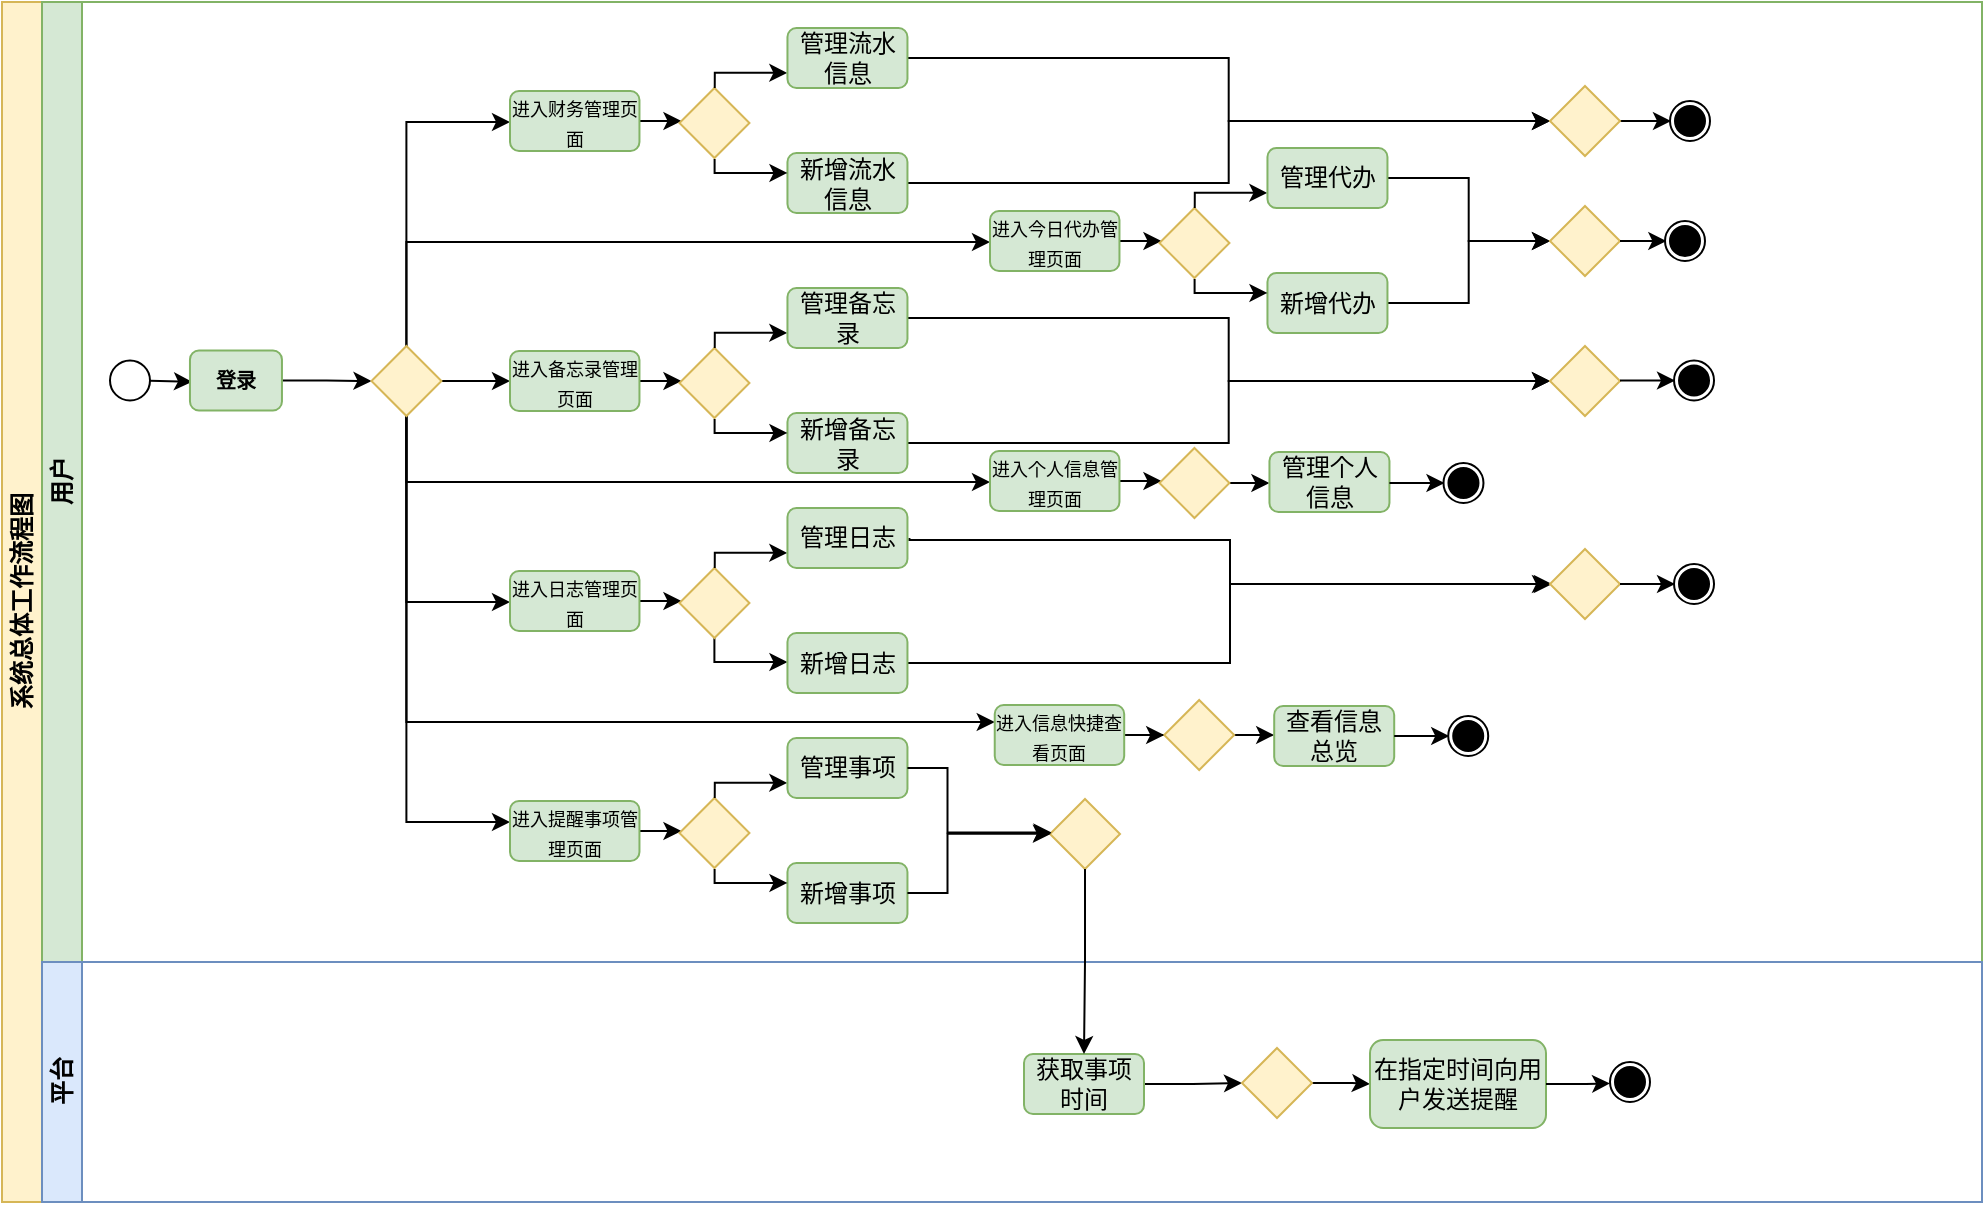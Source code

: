 <mxfile version="24.2.1" type="github">
  <diagram id="prtHgNgQTEPvFCAcTncT" name="Page-1">
    <mxGraphModel dx="2625" dy="156" grid="1" gridSize="10" guides="1" tooltips="1" connect="0" arrows="1" fold="1" page="1" pageScale="1" pageWidth="827" pageHeight="1169" math="0" shadow="0">
      <root>
        <mxCell id="0" />
        <mxCell id="1" parent="0" />
        <mxCell id="Q6jJ9rGlNbkxmBQATjsx-5" value="系统总体工作流程图" style="swimlane;childLayout=stackLayout;resizeParent=1;resizeParentMax=0;horizontal=0;startSize=20;horizontalStack=0;html=1;fillColor=#fff2cc;strokeColor=#d6b656;" vertex="1" parent="1">
          <mxGeometry x="186" y="1330" width="990" height="600" as="geometry" />
        </mxCell>
        <mxCell id="Q6jJ9rGlNbkxmBQATjsx-6" value="用户" style="swimlane;startSize=20;horizontal=0;html=1;fillColor=#d5e8d4;strokeColor=#82b366;" vertex="1" parent="Q6jJ9rGlNbkxmBQATjsx-5">
          <mxGeometry x="20" width="970" height="480" as="geometry" />
        </mxCell>
        <mxCell id="Q6jJ9rGlNbkxmBQATjsx-35" value="" style="edgeStyle=orthogonalEdgeStyle;rounded=0;orthogonalLoop=1;jettySize=auto;html=1;" edge="1" parent="Q6jJ9rGlNbkxmBQATjsx-6" target="Q6jJ9rGlNbkxmBQATjsx-27">
          <mxGeometry relative="1" as="geometry">
            <mxPoint x="53.999" y="189.353" as="sourcePoint" />
          </mxGeometry>
        </mxCell>
        <mxCell id="Q6jJ9rGlNbkxmBQATjsx-11" value="" style="ellipse;whiteSpace=wrap;html=1;aspect=fixed;" vertex="1" parent="Q6jJ9rGlNbkxmBQATjsx-6">
          <mxGeometry x="34" y="179.25" width="20" height="20" as="geometry" />
        </mxCell>
        <mxCell id="Q6jJ9rGlNbkxmBQATjsx-36" style="edgeStyle=orthogonalEdgeStyle;rounded=0;orthogonalLoop=1;jettySize=auto;html=1;" edge="1" parent="Q6jJ9rGlNbkxmBQATjsx-6" source="Q6jJ9rGlNbkxmBQATjsx-27" target="Q6jJ9rGlNbkxmBQATjsx-29">
          <mxGeometry relative="1" as="geometry" />
        </mxCell>
        <mxCell id="Q6jJ9rGlNbkxmBQATjsx-27" value="&lt;b style=&quot;&quot;&gt;&lt;font style=&quot;font-size: 10px;&quot;&gt;登录&lt;/font&gt;&lt;/b&gt;" style="rounded=1;whiteSpace=wrap;html=1;fillColor=#d5e8d4;strokeColor=#82b366;strokeWidth=1;" vertex="1" parent="Q6jJ9rGlNbkxmBQATjsx-6">
          <mxGeometry x="73.98" y="174.25" width="46" height="30" as="geometry" />
        </mxCell>
        <mxCell id="Q6jJ9rGlNbkxmBQATjsx-97" style="edgeStyle=orthogonalEdgeStyle;rounded=0;orthogonalLoop=1;jettySize=auto;html=1;" edge="1" parent="Q6jJ9rGlNbkxmBQATjsx-6" source="Q6jJ9rGlNbkxmBQATjsx-29" target="Q6jJ9rGlNbkxmBQATjsx-47">
          <mxGeometry relative="1" as="geometry">
            <Array as="points">
              <mxPoint x="182" y="60" />
            </Array>
          </mxGeometry>
        </mxCell>
        <mxCell id="Q6jJ9rGlNbkxmBQATjsx-98" style="edgeStyle=orthogonalEdgeStyle;rounded=0;orthogonalLoop=1;jettySize=auto;html=1;" edge="1" parent="Q6jJ9rGlNbkxmBQATjsx-6" source="Q6jJ9rGlNbkxmBQATjsx-29" target="Q6jJ9rGlNbkxmBQATjsx-54">
          <mxGeometry relative="1" as="geometry" />
        </mxCell>
        <mxCell id="Q6jJ9rGlNbkxmBQATjsx-99" style="edgeStyle=orthogonalEdgeStyle;rounded=0;orthogonalLoop=1;jettySize=auto;html=1;" edge="1" parent="Q6jJ9rGlNbkxmBQATjsx-6" source="Q6jJ9rGlNbkxmBQATjsx-29" target="Q6jJ9rGlNbkxmBQATjsx-61">
          <mxGeometry relative="1" as="geometry">
            <Array as="points">
              <mxPoint x="182" y="300" />
            </Array>
          </mxGeometry>
        </mxCell>
        <mxCell id="Q6jJ9rGlNbkxmBQATjsx-100" style="edgeStyle=orthogonalEdgeStyle;rounded=0;orthogonalLoop=1;jettySize=auto;html=1;" edge="1" parent="Q6jJ9rGlNbkxmBQATjsx-6" source="Q6jJ9rGlNbkxmBQATjsx-29" target="Q6jJ9rGlNbkxmBQATjsx-12">
          <mxGeometry relative="1" as="geometry">
            <Array as="points">
              <mxPoint x="182" y="410" />
            </Array>
          </mxGeometry>
        </mxCell>
        <mxCell id="Q6jJ9rGlNbkxmBQATjsx-101" style="edgeStyle=orthogonalEdgeStyle;rounded=0;orthogonalLoop=1;jettySize=auto;html=1;" edge="1" parent="Q6jJ9rGlNbkxmBQATjsx-6" source="Q6jJ9rGlNbkxmBQATjsx-29" target="Q6jJ9rGlNbkxmBQATjsx-40">
          <mxGeometry relative="1" as="geometry">
            <Array as="points">
              <mxPoint x="182" y="120" />
            </Array>
          </mxGeometry>
        </mxCell>
        <mxCell id="Q6jJ9rGlNbkxmBQATjsx-102" style="edgeStyle=orthogonalEdgeStyle;rounded=0;orthogonalLoop=1;jettySize=auto;html=1;" edge="1" parent="Q6jJ9rGlNbkxmBQATjsx-6" source="Q6jJ9rGlNbkxmBQATjsx-29" target="Q6jJ9rGlNbkxmBQATjsx-91">
          <mxGeometry relative="1" as="geometry">
            <Array as="points">
              <mxPoint x="182" y="240" />
            </Array>
          </mxGeometry>
        </mxCell>
        <mxCell id="Q6jJ9rGlNbkxmBQATjsx-103" style="edgeStyle=orthogonalEdgeStyle;rounded=0;orthogonalLoop=1;jettySize=auto;html=1;" edge="1" parent="Q6jJ9rGlNbkxmBQATjsx-6" source="Q6jJ9rGlNbkxmBQATjsx-29" target="Q6jJ9rGlNbkxmBQATjsx-76">
          <mxGeometry relative="1" as="geometry">
            <Array as="points">
              <mxPoint x="182" y="360" />
            </Array>
          </mxGeometry>
        </mxCell>
        <mxCell id="Q6jJ9rGlNbkxmBQATjsx-29" value="" style="rhombus;whiteSpace=wrap;html=1;fillColor=#fff2cc;strokeColor=#d6b656;rounded=0;strokeWidth=1;" vertex="1" parent="Q6jJ9rGlNbkxmBQATjsx-6">
          <mxGeometry x="164.73" y="172" width="35" height="35" as="geometry" />
        </mxCell>
        <mxCell id="Q6jJ9rGlNbkxmBQATjsx-39" value="" style="edgeStyle=orthogonalEdgeStyle;rounded=0;orthogonalLoop=1;jettySize=auto;html=1;" edge="1" parent="Q6jJ9rGlNbkxmBQATjsx-6" source="Q6jJ9rGlNbkxmBQATjsx-40" target="Q6jJ9rGlNbkxmBQATjsx-41">
          <mxGeometry relative="1" as="geometry">
            <Array as="points">
              <mxPoint x="568" y="123" />
              <mxPoint x="568" y="123" />
            </Array>
          </mxGeometry>
        </mxCell>
        <mxCell id="Q6jJ9rGlNbkxmBQATjsx-40" value="&lt;font style=&quot;font-size: 9px;&quot;&gt;进入今日代办管理页面&lt;/font&gt;" style="rounded=1;whiteSpace=wrap;html=1;fillColor=#d5e8d4;strokeColor=#82b366;strokeWidth=1;" vertex="1" parent="Q6jJ9rGlNbkxmBQATjsx-6">
          <mxGeometry x="474" y="104.5" width="64.73" height="30" as="geometry" />
        </mxCell>
        <mxCell id="Q6jJ9rGlNbkxmBQATjsx-41" value="" style="rhombus;whiteSpace=wrap;html=1;fillColor=#fff2cc;strokeColor=#d6b656;rounded=0;strokeWidth=1;" vertex="1" parent="Q6jJ9rGlNbkxmBQATjsx-6">
          <mxGeometry x="558.73" y="103" width="35" height="35" as="geometry" />
        </mxCell>
        <mxCell id="Q6jJ9rGlNbkxmBQATjsx-117" style="edgeStyle=orthogonalEdgeStyle;rounded=0;orthogonalLoop=1;jettySize=auto;html=1;" edge="1" parent="Q6jJ9rGlNbkxmBQATjsx-6" source="Q6jJ9rGlNbkxmBQATjsx-42" target="Q6jJ9rGlNbkxmBQATjsx-105">
          <mxGeometry relative="1" as="geometry" />
        </mxCell>
        <mxCell id="Q6jJ9rGlNbkxmBQATjsx-42" value="新增代办" style="whiteSpace=wrap;html=1;fillColor=#d5e8d4;strokeColor=#82b366;rounded=1;strokeWidth=1;" vertex="1" parent="Q6jJ9rGlNbkxmBQATjsx-6">
          <mxGeometry x="612.73" y="135.5" width="60" height="30" as="geometry" />
        </mxCell>
        <mxCell id="Q6jJ9rGlNbkxmBQATjsx-43" value="" style="edgeStyle=orthogonalEdgeStyle;rounded=0;orthogonalLoop=1;jettySize=auto;html=1;exitX=0.504;exitY=-0.001;exitDx=0;exitDy=0;exitPerimeter=0;entryX=-0.001;entryY=0.748;entryDx=0;entryDy=0;entryPerimeter=0;" edge="1" parent="Q6jJ9rGlNbkxmBQATjsx-6" source="Q6jJ9rGlNbkxmBQATjsx-41" target="Q6jJ9rGlNbkxmBQATjsx-44">
          <mxGeometry relative="1" as="geometry">
            <Array as="points">
              <mxPoint x="576.73" y="95.5" />
            </Array>
          </mxGeometry>
        </mxCell>
        <mxCell id="Q6jJ9rGlNbkxmBQATjsx-116" style="edgeStyle=orthogonalEdgeStyle;rounded=0;orthogonalLoop=1;jettySize=auto;html=1;" edge="1" parent="Q6jJ9rGlNbkxmBQATjsx-6" source="Q6jJ9rGlNbkxmBQATjsx-44" target="Q6jJ9rGlNbkxmBQATjsx-105">
          <mxGeometry relative="1" as="geometry" />
        </mxCell>
        <mxCell id="Q6jJ9rGlNbkxmBQATjsx-44" value="管理代办" style="whiteSpace=wrap;html=1;fillColor=#d5e8d4;strokeColor=#82b366;rounded=1;strokeWidth=1;" vertex="1" parent="Q6jJ9rGlNbkxmBQATjsx-6">
          <mxGeometry x="612.73" y="73" width="60" height="30" as="geometry" />
        </mxCell>
        <mxCell id="Q6jJ9rGlNbkxmBQATjsx-45" style="edgeStyle=orthogonalEdgeStyle;rounded=0;orthogonalLoop=1;jettySize=auto;html=1;entryX=0;entryY=0.333;entryDx=0;entryDy=0;entryPerimeter=0;exitX=0.502;exitY=1.015;exitDx=0;exitDy=0;exitPerimeter=0;" edge="1" parent="Q6jJ9rGlNbkxmBQATjsx-6" source="Q6jJ9rGlNbkxmBQATjsx-41" target="Q6jJ9rGlNbkxmBQATjsx-42">
          <mxGeometry relative="1" as="geometry">
            <Array as="points">
              <mxPoint x="576.73" y="145.5" />
            </Array>
          </mxGeometry>
        </mxCell>
        <mxCell id="Q6jJ9rGlNbkxmBQATjsx-46" value="" style="edgeStyle=orthogonalEdgeStyle;rounded=0;orthogonalLoop=1;jettySize=auto;html=1;" edge="1" parent="Q6jJ9rGlNbkxmBQATjsx-6" source="Q6jJ9rGlNbkxmBQATjsx-47" target="Q6jJ9rGlNbkxmBQATjsx-48">
          <mxGeometry relative="1" as="geometry">
            <Array as="points">
              <mxPoint x="328" y="63" />
              <mxPoint x="328" y="63" />
            </Array>
          </mxGeometry>
        </mxCell>
        <mxCell id="Q6jJ9rGlNbkxmBQATjsx-47" value="&lt;font style=&quot;font-size: 9px;&quot;&gt;进入财务管理页面&lt;/font&gt;" style="rounded=1;whiteSpace=wrap;html=1;fillColor=#d5e8d4;strokeColor=#82b366;strokeWidth=1;" vertex="1" parent="Q6jJ9rGlNbkxmBQATjsx-6">
          <mxGeometry x="234" y="44.5" width="64.73" height="30" as="geometry" />
        </mxCell>
        <mxCell id="Q6jJ9rGlNbkxmBQATjsx-48" value="" style="rhombus;whiteSpace=wrap;html=1;fillColor=#fff2cc;strokeColor=#d6b656;rounded=0;strokeWidth=1;" vertex="1" parent="Q6jJ9rGlNbkxmBQATjsx-6">
          <mxGeometry x="318.73" y="43" width="35" height="35" as="geometry" />
        </mxCell>
        <mxCell id="Q6jJ9rGlNbkxmBQATjsx-115" style="edgeStyle=orthogonalEdgeStyle;rounded=0;orthogonalLoop=1;jettySize=auto;html=1;" edge="1" parent="Q6jJ9rGlNbkxmBQATjsx-6" source="Q6jJ9rGlNbkxmBQATjsx-49" target="Q6jJ9rGlNbkxmBQATjsx-104">
          <mxGeometry relative="1" as="geometry" />
        </mxCell>
        <mxCell id="Q6jJ9rGlNbkxmBQATjsx-49" value="新增流水信息" style="whiteSpace=wrap;html=1;fillColor=#d5e8d4;strokeColor=#82b366;rounded=1;strokeWidth=1;" vertex="1" parent="Q6jJ9rGlNbkxmBQATjsx-6">
          <mxGeometry x="372.73" y="75.5" width="60" height="30" as="geometry" />
        </mxCell>
        <mxCell id="Q6jJ9rGlNbkxmBQATjsx-50" value="" style="edgeStyle=orthogonalEdgeStyle;rounded=0;orthogonalLoop=1;jettySize=auto;html=1;exitX=0.504;exitY=-0.001;exitDx=0;exitDy=0;exitPerimeter=0;entryX=-0.001;entryY=0.748;entryDx=0;entryDy=0;entryPerimeter=0;" edge="1" parent="Q6jJ9rGlNbkxmBQATjsx-6" source="Q6jJ9rGlNbkxmBQATjsx-48" target="Q6jJ9rGlNbkxmBQATjsx-51">
          <mxGeometry relative="1" as="geometry">
            <Array as="points">
              <mxPoint x="336.73" y="35.5" />
            </Array>
          </mxGeometry>
        </mxCell>
        <mxCell id="Q6jJ9rGlNbkxmBQATjsx-114" style="edgeStyle=orthogonalEdgeStyle;rounded=0;orthogonalLoop=1;jettySize=auto;html=1;" edge="1" parent="Q6jJ9rGlNbkxmBQATjsx-6" source="Q6jJ9rGlNbkxmBQATjsx-51" target="Q6jJ9rGlNbkxmBQATjsx-104">
          <mxGeometry relative="1" as="geometry" />
        </mxCell>
        <mxCell id="Q6jJ9rGlNbkxmBQATjsx-51" value="管理流水信息" style="whiteSpace=wrap;html=1;fillColor=#d5e8d4;strokeColor=#82b366;rounded=1;strokeWidth=1;" vertex="1" parent="Q6jJ9rGlNbkxmBQATjsx-6">
          <mxGeometry x="372.73" y="13" width="60" height="30" as="geometry" />
        </mxCell>
        <mxCell id="Q6jJ9rGlNbkxmBQATjsx-52" style="edgeStyle=orthogonalEdgeStyle;rounded=0;orthogonalLoop=1;jettySize=auto;html=1;entryX=0;entryY=0.333;entryDx=0;entryDy=0;entryPerimeter=0;exitX=0.502;exitY=1.015;exitDx=0;exitDy=0;exitPerimeter=0;" edge="1" parent="Q6jJ9rGlNbkxmBQATjsx-6" source="Q6jJ9rGlNbkxmBQATjsx-48" target="Q6jJ9rGlNbkxmBQATjsx-49">
          <mxGeometry relative="1" as="geometry">
            <Array as="points">
              <mxPoint x="336.73" y="85.5" />
            </Array>
          </mxGeometry>
        </mxCell>
        <mxCell id="Q6jJ9rGlNbkxmBQATjsx-53" value="" style="edgeStyle=orthogonalEdgeStyle;rounded=0;orthogonalLoop=1;jettySize=auto;html=1;" edge="1" parent="Q6jJ9rGlNbkxmBQATjsx-6" source="Q6jJ9rGlNbkxmBQATjsx-54" target="Q6jJ9rGlNbkxmBQATjsx-55">
          <mxGeometry relative="1" as="geometry">
            <Array as="points">
              <mxPoint x="328" y="193" />
              <mxPoint x="328" y="193" />
            </Array>
          </mxGeometry>
        </mxCell>
        <mxCell id="Q6jJ9rGlNbkxmBQATjsx-54" value="&lt;font style=&quot;font-size: 9px;&quot;&gt;进入备忘录管理页面&lt;/font&gt;" style="rounded=1;whiteSpace=wrap;html=1;fillColor=#d5e8d4;strokeColor=#82b366;strokeWidth=1;" vertex="1" parent="Q6jJ9rGlNbkxmBQATjsx-6">
          <mxGeometry x="234" y="174.5" width="64.73" height="30" as="geometry" />
        </mxCell>
        <mxCell id="Q6jJ9rGlNbkxmBQATjsx-55" value="" style="rhombus;whiteSpace=wrap;html=1;fillColor=#fff2cc;strokeColor=#d6b656;rounded=0;strokeWidth=1;" vertex="1" parent="Q6jJ9rGlNbkxmBQATjsx-6">
          <mxGeometry x="318.73" y="173" width="35" height="35" as="geometry" />
        </mxCell>
        <mxCell id="Q6jJ9rGlNbkxmBQATjsx-111" style="edgeStyle=orthogonalEdgeStyle;rounded=0;orthogonalLoop=1;jettySize=auto;html=1;" edge="1" parent="Q6jJ9rGlNbkxmBQATjsx-6" source="Q6jJ9rGlNbkxmBQATjsx-56" target="Q6jJ9rGlNbkxmBQATjsx-106">
          <mxGeometry relative="1" as="geometry" />
        </mxCell>
        <mxCell id="Q6jJ9rGlNbkxmBQATjsx-56" value="新增备忘录" style="whiteSpace=wrap;html=1;fillColor=#d5e8d4;strokeColor=#82b366;rounded=1;strokeWidth=1;" vertex="1" parent="Q6jJ9rGlNbkxmBQATjsx-6">
          <mxGeometry x="372.73" y="205.5" width="60" height="30" as="geometry" />
        </mxCell>
        <mxCell id="Q6jJ9rGlNbkxmBQATjsx-57" value="" style="edgeStyle=orthogonalEdgeStyle;rounded=0;orthogonalLoop=1;jettySize=auto;html=1;exitX=0.504;exitY=-0.001;exitDx=0;exitDy=0;exitPerimeter=0;entryX=-0.001;entryY=0.748;entryDx=0;entryDy=0;entryPerimeter=0;" edge="1" parent="Q6jJ9rGlNbkxmBQATjsx-6" source="Q6jJ9rGlNbkxmBQATjsx-55" target="Q6jJ9rGlNbkxmBQATjsx-58">
          <mxGeometry relative="1" as="geometry">
            <Array as="points">
              <mxPoint x="336.73" y="165.5" />
            </Array>
          </mxGeometry>
        </mxCell>
        <mxCell id="Q6jJ9rGlNbkxmBQATjsx-112" style="edgeStyle=orthogonalEdgeStyle;rounded=0;orthogonalLoop=1;jettySize=auto;html=1;" edge="1" parent="Q6jJ9rGlNbkxmBQATjsx-6" source="Q6jJ9rGlNbkxmBQATjsx-58" target="Q6jJ9rGlNbkxmBQATjsx-106">
          <mxGeometry relative="1" as="geometry" />
        </mxCell>
        <mxCell id="Q6jJ9rGlNbkxmBQATjsx-58" value="管理备忘录" style="whiteSpace=wrap;html=1;fillColor=#d5e8d4;strokeColor=#82b366;rounded=1;strokeWidth=1;" vertex="1" parent="Q6jJ9rGlNbkxmBQATjsx-6">
          <mxGeometry x="372.73" y="143" width="60" height="30" as="geometry" />
        </mxCell>
        <mxCell id="Q6jJ9rGlNbkxmBQATjsx-59" style="edgeStyle=orthogonalEdgeStyle;rounded=0;orthogonalLoop=1;jettySize=auto;html=1;entryX=0;entryY=0.333;entryDx=0;entryDy=0;entryPerimeter=0;exitX=0.502;exitY=1.015;exitDx=0;exitDy=0;exitPerimeter=0;" edge="1" parent="Q6jJ9rGlNbkxmBQATjsx-6" source="Q6jJ9rGlNbkxmBQATjsx-55" target="Q6jJ9rGlNbkxmBQATjsx-56">
          <mxGeometry relative="1" as="geometry">
            <Array as="points">
              <mxPoint x="336.73" y="215.5" />
            </Array>
          </mxGeometry>
        </mxCell>
        <mxCell id="Q6jJ9rGlNbkxmBQATjsx-60" value="" style="edgeStyle=orthogonalEdgeStyle;rounded=0;orthogonalLoop=1;jettySize=auto;html=1;" edge="1" parent="Q6jJ9rGlNbkxmBQATjsx-6" source="Q6jJ9rGlNbkxmBQATjsx-61" target="Q6jJ9rGlNbkxmBQATjsx-62">
          <mxGeometry relative="1" as="geometry">
            <Array as="points">
              <mxPoint x="328" y="303" />
              <mxPoint x="328" y="303" />
            </Array>
          </mxGeometry>
        </mxCell>
        <mxCell id="Q6jJ9rGlNbkxmBQATjsx-61" value="&lt;font style=&quot;font-size: 9px;&quot;&gt;进入日志管理页面&lt;/font&gt;" style="rounded=1;whiteSpace=wrap;html=1;fillColor=#d5e8d4;strokeColor=#82b366;strokeWidth=1;" vertex="1" parent="Q6jJ9rGlNbkxmBQATjsx-6">
          <mxGeometry x="234" y="284.5" width="64.73" height="30" as="geometry" />
        </mxCell>
        <mxCell id="Q6jJ9rGlNbkxmBQATjsx-95" style="edgeStyle=orthogonalEdgeStyle;rounded=0;orthogonalLoop=1;jettySize=auto;html=1;" edge="1" parent="Q6jJ9rGlNbkxmBQATjsx-6" source="Q6jJ9rGlNbkxmBQATjsx-62" target="Q6jJ9rGlNbkxmBQATjsx-63">
          <mxGeometry relative="1" as="geometry">
            <Array as="points">
              <mxPoint x="336" y="330" />
            </Array>
          </mxGeometry>
        </mxCell>
        <mxCell id="Q6jJ9rGlNbkxmBQATjsx-62" value="" style="rhombus;whiteSpace=wrap;html=1;fillColor=#fff2cc;strokeColor=#d6b656;rounded=0;strokeWidth=1;" vertex="1" parent="Q6jJ9rGlNbkxmBQATjsx-6">
          <mxGeometry x="318.73" y="283" width="35" height="35" as="geometry" />
        </mxCell>
        <mxCell id="Q6jJ9rGlNbkxmBQATjsx-120" style="edgeStyle=orthogonalEdgeStyle;rounded=0;orthogonalLoop=1;jettySize=auto;html=1;" edge="1" parent="Q6jJ9rGlNbkxmBQATjsx-6" source="Q6jJ9rGlNbkxmBQATjsx-63" target="Q6jJ9rGlNbkxmBQATjsx-108">
          <mxGeometry relative="1" as="geometry">
            <Array as="points">
              <mxPoint x="594" y="330" />
              <mxPoint x="594" y="291" />
            </Array>
          </mxGeometry>
        </mxCell>
        <mxCell id="Q6jJ9rGlNbkxmBQATjsx-63" value="新增日志" style="whiteSpace=wrap;html=1;fillColor=#d5e8d4;strokeColor=#82b366;rounded=1;strokeWidth=1;" vertex="1" parent="Q6jJ9rGlNbkxmBQATjsx-6">
          <mxGeometry x="372.73" y="315.5" width="60" height="30" as="geometry" />
        </mxCell>
        <mxCell id="Q6jJ9rGlNbkxmBQATjsx-64" value="" style="edgeStyle=orthogonalEdgeStyle;rounded=0;orthogonalLoop=1;jettySize=auto;html=1;exitX=0.504;exitY=-0.001;exitDx=0;exitDy=0;exitPerimeter=0;entryX=-0.001;entryY=0.748;entryDx=0;entryDy=0;entryPerimeter=0;" edge="1" parent="Q6jJ9rGlNbkxmBQATjsx-6" source="Q6jJ9rGlNbkxmBQATjsx-62" target="Q6jJ9rGlNbkxmBQATjsx-65">
          <mxGeometry relative="1" as="geometry">
            <Array as="points">
              <mxPoint x="336.73" y="275.5" />
            </Array>
          </mxGeometry>
        </mxCell>
        <mxCell id="Q6jJ9rGlNbkxmBQATjsx-118" style="edgeStyle=orthogonalEdgeStyle;rounded=0;orthogonalLoop=1;jettySize=auto;html=1;" edge="1" parent="Q6jJ9rGlNbkxmBQATjsx-6">
          <mxGeometry relative="1" as="geometry">
            <mxPoint x="433.73" y="268.0" as="sourcePoint" />
            <mxPoint x="755" y="291" as="targetPoint" />
            <Array as="points">
              <mxPoint x="434" y="269" />
              <mxPoint x="594" y="269" />
              <mxPoint x="594" y="291" />
            </Array>
          </mxGeometry>
        </mxCell>
        <mxCell id="Q6jJ9rGlNbkxmBQATjsx-65" value="管理日志" style="whiteSpace=wrap;html=1;fillColor=#d5e8d4;strokeColor=#82b366;rounded=1;strokeWidth=1;" vertex="1" parent="Q6jJ9rGlNbkxmBQATjsx-6">
          <mxGeometry x="372.73" y="253" width="60" height="30" as="geometry" />
        </mxCell>
        <mxCell id="Q6jJ9rGlNbkxmBQATjsx-14" value="" style="edgeStyle=orthogonalEdgeStyle;rounded=0;orthogonalLoop=1;jettySize=auto;html=1;" edge="1" parent="Q6jJ9rGlNbkxmBQATjsx-6" source="Q6jJ9rGlNbkxmBQATjsx-12" target="Q6jJ9rGlNbkxmBQATjsx-13">
          <mxGeometry relative="1" as="geometry">
            <Array as="points">
              <mxPoint x="328" y="418" />
              <mxPoint x="328" y="418" />
            </Array>
          </mxGeometry>
        </mxCell>
        <mxCell id="Q6jJ9rGlNbkxmBQATjsx-12" value="&lt;font style=&quot;font-size: 9px;&quot;&gt;进入提醒事项管理页面&lt;/font&gt;" style="rounded=1;whiteSpace=wrap;html=1;fillColor=#d5e8d4;strokeColor=#82b366;strokeWidth=1;" vertex="1" parent="Q6jJ9rGlNbkxmBQATjsx-6">
          <mxGeometry x="234" y="399.5" width="64.73" height="30" as="geometry" />
        </mxCell>
        <mxCell id="Q6jJ9rGlNbkxmBQATjsx-13" value="" style="rhombus;whiteSpace=wrap;html=1;fillColor=#fff2cc;strokeColor=#d6b656;rounded=0;strokeWidth=1;" vertex="1" parent="Q6jJ9rGlNbkxmBQATjsx-6">
          <mxGeometry x="318.73" y="398" width="35" height="35" as="geometry" />
        </mxCell>
        <mxCell id="Q6jJ9rGlNbkxmBQATjsx-15" value="新增事项" style="whiteSpace=wrap;html=1;fillColor=#d5e8d4;strokeColor=#82b366;rounded=1;strokeWidth=1;" vertex="1" parent="Q6jJ9rGlNbkxmBQATjsx-6">
          <mxGeometry x="372.73" y="430.5" width="60" height="30" as="geometry" />
        </mxCell>
        <mxCell id="Q6jJ9rGlNbkxmBQATjsx-16" value="" style="edgeStyle=orthogonalEdgeStyle;rounded=0;orthogonalLoop=1;jettySize=auto;html=1;exitX=0.504;exitY=-0.001;exitDx=0;exitDy=0;exitPerimeter=0;entryX=-0.001;entryY=0.748;entryDx=0;entryDy=0;entryPerimeter=0;" edge="1" parent="Q6jJ9rGlNbkxmBQATjsx-6" source="Q6jJ9rGlNbkxmBQATjsx-13" target="Q6jJ9rGlNbkxmBQATjsx-17">
          <mxGeometry relative="1" as="geometry">
            <Array as="points">
              <mxPoint x="336.73" y="390.5" />
            </Array>
          </mxGeometry>
        </mxCell>
        <mxCell id="Q6jJ9rGlNbkxmBQATjsx-17" value="管理事项" style="whiteSpace=wrap;html=1;fillColor=#d5e8d4;strokeColor=#82b366;rounded=1;strokeWidth=1;" vertex="1" parent="Q6jJ9rGlNbkxmBQATjsx-6">
          <mxGeometry x="372.73" y="368" width="60" height="30" as="geometry" />
        </mxCell>
        <mxCell id="Q6jJ9rGlNbkxmBQATjsx-20" style="edgeStyle=orthogonalEdgeStyle;rounded=0;orthogonalLoop=1;jettySize=auto;html=1;entryX=0;entryY=0.333;entryDx=0;entryDy=0;entryPerimeter=0;exitX=0.502;exitY=1.015;exitDx=0;exitDy=0;exitPerimeter=0;" edge="1" parent="Q6jJ9rGlNbkxmBQATjsx-6" source="Q6jJ9rGlNbkxmBQATjsx-13" target="Q6jJ9rGlNbkxmBQATjsx-15">
          <mxGeometry relative="1" as="geometry">
            <Array as="points">
              <mxPoint x="336.73" y="440.5" />
            </Array>
          </mxGeometry>
        </mxCell>
        <mxCell id="Q6jJ9rGlNbkxmBQATjsx-21" value="" style="rhombus;whiteSpace=wrap;html=1;fillColor=#fff2cc;strokeColor=#d6b656;rounded=0;strokeWidth=1;" vertex="1" parent="Q6jJ9rGlNbkxmBQATjsx-6">
          <mxGeometry x="504" y="398.5" width="35" height="35" as="geometry" />
        </mxCell>
        <mxCell id="Q6jJ9rGlNbkxmBQATjsx-22" style="edgeStyle=orthogonalEdgeStyle;rounded=0;orthogonalLoop=1;jettySize=auto;html=1;" edge="1" parent="Q6jJ9rGlNbkxmBQATjsx-6" source="Q6jJ9rGlNbkxmBQATjsx-17" target="Q6jJ9rGlNbkxmBQATjsx-21">
          <mxGeometry relative="1" as="geometry">
            <Array as="points">
              <mxPoint x="452.73" y="383.25" />
              <mxPoint x="452.73" y="415.25" />
            </Array>
          </mxGeometry>
        </mxCell>
        <mxCell id="Q6jJ9rGlNbkxmBQATjsx-23" style="edgeStyle=orthogonalEdgeStyle;rounded=0;orthogonalLoop=1;jettySize=auto;html=1;entryX=0.014;entryY=0.498;entryDx=0;entryDy=0;entryPerimeter=0;" edge="1" parent="Q6jJ9rGlNbkxmBQATjsx-6" source="Q6jJ9rGlNbkxmBQATjsx-15" target="Q6jJ9rGlNbkxmBQATjsx-21">
          <mxGeometry relative="1" as="geometry">
            <Array as="points">
              <mxPoint x="452.73" y="445.5" />
              <mxPoint x="452.73" y="415.5" />
            </Array>
          </mxGeometry>
        </mxCell>
        <mxCell id="Q6jJ9rGlNbkxmBQATjsx-32" value="" style="ellipse;whiteSpace=wrap;html=1;aspect=fixed;" vertex="1" parent="Q6jJ9rGlNbkxmBQATjsx-6">
          <mxGeometry x="814" y="49.5" width="20" height="20" as="geometry" />
        </mxCell>
        <mxCell id="Q6jJ9rGlNbkxmBQATjsx-33" value="" style="ellipse;whiteSpace=wrap;html=1;aspect=fixed;fillColor=#000000;" vertex="1" parent="Q6jJ9rGlNbkxmBQATjsx-6">
          <mxGeometry x="816.5" y="52" width="15" height="15" as="geometry" />
        </mxCell>
        <mxCell id="Q6jJ9rGlNbkxmBQATjsx-96" style="edgeStyle=orthogonalEdgeStyle;rounded=0;orthogonalLoop=1;jettySize=auto;html=1;" edge="1" parent="Q6jJ9rGlNbkxmBQATjsx-6" source="Q6jJ9rGlNbkxmBQATjsx-76" target="Q6jJ9rGlNbkxmBQATjsx-77">
          <mxGeometry relative="1" as="geometry" />
        </mxCell>
        <mxCell id="Q6jJ9rGlNbkxmBQATjsx-76" value="&lt;font style=&quot;font-size: 9px;&quot;&gt;进入信息快捷查看页面&lt;/font&gt;" style="rounded=1;whiteSpace=wrap;html=1;fillColor=#d5e8d4;strokeColor=#82b366;strokeWidth=1;" vertex="1" parent="Q6jJ9rGlNbkxmBQATjsx-6">
          <mxGeometry x="476.37" y="351.5" width="64.73" height="30" as="geometry" />
        </mxCell>
        <mxCell id="Q6jJ9rGlNbkxmBQATjsx-89" style="edgeStyle=orthogonalEdgeStyle;rounded=0;orthogonalLoop=1;jettySize=auto;html=1;" edge="1" parent="Q6jJ9rGlNbkxmBQATjsx-6" source="Q6jJ9rGlNbkxmBQATjsx-77" target="Q6jJ9rGlNbkxmBQATjsx-80">
          <mxGeometry relative="1" as="geometry" />
        </mxCell>
        <mxCell id="Q6jJ9rGlNbkxmBQATjsx-77" value="" style="rhombus;whiteSpace=wrap;html=1;fillColor=#fff2cc;strokeColor=#d6b656;rounded=0;strokeWidth=1;" vertex="1" parent="Q6jJ9rGlNbkxmBQATjsx-6">
          <mxGeometry x="561.1" y="349" width="35" height="35" as="geometry" />
        </mxCell>
        <mxCell id="Q6jJ9rGlNbkxmBQATjsx-80" value="查看信息总览" style="whiteSpace=wrap;html=1;fillColor=#d5e8d4;strokeColor=#82b366;rounded=1;strokeWidth=1;" vertex="1" parent="Q6jJ9rGlNbkxmBQATjsx-6">
          <mxGeometry x="616.1" y="352" width="60" height="30" as="geometry" />
        </mxCell>
        <mxCell id="Q6jJ9rGlNbkxmBQATjsx-90" value="" style="edgeStyle=orthogonalEdgeStyle;rounded=0;orthogonalLoop=1;jettySize=auto;html=1;" edge="1" parent="Q6jJ9rGlNbkxmBQATjsx-6" source="Q6jJ9rGlNbkxmBQATjsx-91" target="Q6jJ9rGlNbkxmBQATjsx-93">
          <mxGeometry relative="1" as="geometry">
            <Array as="points">
              <mxPoint x="568" y="243" />
              <mxPoint x="568" y="243" />
            </Array>
          </mxGeometry>
        </mxCell>
        <mxCell id="Q6jJ9rGlNbkxmBQATjsx-91" value="&lt;font style=&quot;font-size: 9px;&quot;&gt;进入个人信息管理页面&lt;/font&gt;" style="rounded=1;whiteSpace=wrap;html=1;fillColor=#d5e8d4;strokeColor=#82b366;strokeWidth=1;" vertex="1" parent="Q6jJ9rGlNbkxmBQATjsx-6">
          <mxGeometry x="474" y="224.5" width="64.73" height="30" as="geometry" />
        </mxCell>
        <mxCell id="Q6jJ9rGlNbkxmBQATjsx-92" style="edgeStyle=orthogonalEdgeStyle;rounded=0;orthogonalLoop=1;jettySize=auto;html=1;" edge="1" parent="Q6jJ9rGlNbkxmBQATjsx-6" source="Q6jJ9rGlNbkxmBQATjsx-93" target="Q6jJ9rGlNbkxmBQATjsx-94">
          <mxGeometry relative="1" as="geometry" />
        </mxCell>
        <mxCell id="Q6jJ9rGlNbkxmBQATjsx-93" value="" style="rhombus;whiteSpace=wrap;html=1;fillColor=#fff2cc;strokeColor=#d6b656;rounded=0;strokeWidth=1;" vertex="1" parent="Q6jJ9rGlNbkxmBQATjsx-6">
          <mxGeometry x="558.73" y="223" width="35" height="35" as="geometry" />
        </mxCell>
        <mxCell id="Q6jJ9rGlNbkxmBQATjsx-94" value="管理个人信息" style="whiteSpace=wrap;html=1;fillColor=#d5e8d4;strokeColor=#82b366;rounded=1;strokeWidth=1;" vertex="1" parent="Q6jJ9rGlNbkxmBQATjsx-6">
          <mxGeometry x="613.73" y="225" width="60" height="30" as="geometry" />
        </mxCell>
        <mxCell id="Q6jJ9rGlNbkxmBQATjsx-121" style="edgeStyle=orthogonalEdgeStyle;rounded=0;orthogonalLoop=1;jettySize=auto;html=1;" edge="1" parent="Q6jJ9rGlNbkxmBQATjsx-6">
          <mxGeometry relative="1" as="geometry">
            <mxPoint x="786.988" y="59.512" as="sourcePoint" />
            <mxPoint x="814.5" y="59.512" as="targetPoint" />
          </mxGeometry>
        </mxCell>
        <mxCell id="Q6jJ9rGlNbkxmBQATjsx-104" value="" style="rhombus;whiteSpace=wrap;html=1;fillColor=#fff2cc;strokeColor=#d6b656;rounded=0;strokeWidth=1;" vertex="1" parent="Q6jJ9rGlNbkxmBQATjsx-6">
          <mxGeometry x="754" y="42" width="35" height="35" as="geometry" />
        </mxCell>
        <mxCell id="Q6jJ9rGlNbkxmBQATjsx-105" value="" style="rhombus;whiteSpace=wrap;html=1;fillColor=#fff2cc;strokeColor=#d6b656;rounded=0;strokeWidth=1;" vertex="1" parent="Q6jJ9rGlNbkxmBQATjsx-6">
          <mxGeometry x="754" y="102" width="35" height="35" as="geometry" />
        </mxCell>
        <mxCell id="Q6jJ9rGlNbkxmBQATjsx-106" value="" style="rhombus;whiteSpace=wrap;html=1;fillColor=#fff2cc;strokeColor=#d6b656;rounded=0;strokeWidth=1;" vertex="1" parent="Q6jJ9rGlNbkxmBQATjsx-6">
          <mxGeometry x="754" y="172" width="35" height="35" as="geometry" />
        </mxCell>
        <mxCell id="Q6jJ9rGlNbkxmBQATjsx-108" value="" style="rhombus;whiteSpace=wrap;html=1;fillColor=#fff2cc;strokeColor=#d6b656;rounded=0;strokeWidth=1;" vertex="1" parent="Q6jJ9rGlNbkxmBQATjsx-6">
          <mxGeometry x="754" y="273.5" width="35" height="35" as="geometry" />
        </mxCell>
        <mxCell id="Q6jJ9rGlNbkxmBQATjsx-122" value="" style="ellipse;whiteSpace=wrap;html=1;aspect=fixed;" vertex="1" parent="Q6jJ9rGlNbkxmBQATjsx-6">
          <mxGeometry x="811.5" y="109.5" width="20" height="20" as="geometry" />
        </mxCell>
        <mxCell id="Q6jJ9rGlNbkxmBQATjsx-123" value="" style="ellipse;whiteSpace=wrap;html=1;aspect=fixed;fillColor=#000000;" vertex="1" parent="Q6jJ9rGlNbkxmBQATjsx-6">
          <mxGeometry x="814" y="112" width="15" height="15" as="geometry" />
        </mxCell>
        <mxCell id="Q6jJ9rGlNbkxmBQATjsx-126" style="edgeStyle=orthogonalEdgeStyle;rounded=0;orthogonalLoop=1;jettySize=auto;html=1;entryX=-0.122;entryY=0.503;entryDx=0;entryDy=0;entryPerimeter=0;" edge="1" parent="Q6jJ9rGlNbkxmBQATjsx-6" source="Q6jJ9rGlNbkxmBQATjsx-105" target="Q6jJ9rGlNbkxmBQATjsx-123">
          <mxGeometry relative="1" as="geometry" />
        </mxCell>
        <mxCell id="Q6jJ9rGlNbkxmBQATjsx-127" value="" style="ellipse;whiteSpace=wrap;html=1;aspect=fixed;" vertex="1" parent="Q6jJ9rGlNbkxmBQATjsx-6">
          <mxGeometry x="816.01" y="179.25" width="20" height="20" as="geometry" />
        </mxCell>
        <mxCell id="Q6jJ9rGlNbkxmBQATjsx-128" value="" style="ellipse;whiteSpace=wrap;html=1;aspect=fixed;fillColor=#000000;" vertex="1" parent="Q6jJ9rGlNbkxmBQATjsx-6">
          <mxGeometry x="818.51" y="181.75" width="15" height="15" as="geometry" />
        </mxCell>
        <mxCell id="Q6jJ9rGlNbkxmBQATjsx-129" style="edgeStyle=orthogonalEdgeStyle;rounded=0;orthogonalLoop=1;jettySize=auto;html=1;" edge="1" parent="Q6jJ9rGlNbkxmBQATjsx-6">
          <mxGeometry relative="1" as="geometry">
            <mxPoint x="788.998" y="189.262" as="sourcePoint" />
            <mxPoint x="816.51" y="189.262" as="targetPoint" />
          </mxGeometry>
        </mxCell>
        <mxCell id="Q6jJ9rGlNbkxmBQATjsx-130" value="" style="ellipse;whiteSpace=wrap;html=1;aspect=fixed;" vertex="1" parent="Q6jJ9rGlNbkxmBQATjsx-6">
          <mxGeometry x="816.01" y="281" width="20" height="20" as="geometry" />
        </mxCell>
        <mxCell id="Q6jJ9rGlNbkxmBQATjsx-131" value="" style="ellipse;whiteSpace=wrap;html=1;aspect=fixed;fillColor=#000000;" vertex="1" parent="Q6jJ9rGlNbkxmBQATjsx-6">
          <mxGeometry x="818.51" y="283.5" width="15" height="15" as="geometry" />
        </mxCell>
        <mxCell id="Q6jJ9rGlNbkxmBQATjsx-132" style="edgeStyle=orthogonalEdgeStyle;rounded=0;orthogonalLoop=1;jettySize=auto;html=1;" edge="1" parent="Q6jJ9rGlNbkxmBQATjsx-6">
          <mxGeometry relative="1" as="geometry">
            <mxPoint x="788.998" y="291.012" as="sourcePoint" />
            <mxPoint x="816.51" y="291.012" as="targetPoint" />
          </mxGeometry>
        </mxCell>
        <mxCell id="Q6jJ9rGlNbkxmBQATjsx-133" value="" style="ellipse;whiteSpace=wrap;html=1;aspect=fixed;" vertex="1" parent="Q6jJ9rGlNbkxmBQATjsx-6">
          <mxGeometry x="700.74" y="230.5" width="20" height="20" as="geometry" />
        </mxCell>
        <mxCell id="Q6jJ9rGlNbkxmBQATjsx-134" value="" style="ellipse;whiteSpace=wrap;html=1;aspect=fixed;fillColor=#000000;" vertex="1" parent="Q6jJ9rGlNbkxmBQATjsx-6">
          <mxGeometry x="703.24" y="233" width="15" height="15" as="geometry" />
        </mxCell>
        <mxCell id="Q6jJ9rGlNbkxmBQATjsx-135" style="edgeStyle=orthogonalEdgeStyle;rounded=0;orthogonalLoop=1;jettySize=auto;html=1;" edge="1" parent="Q6jJ9rGlNbkxmBQATjsx-6">
          <mxGeometry relative="1" as="geometry">
            <mxPoint x="673.728" y="240.512" as="sourcePoint" />
            <mxPoint x="701.24" y="240.512" as="targetPoint" />
          </mxGeometry>
        </mxCell>
        <mxCell id="Q6jJ9rGlNbkxmBQATjsx-136" value="" style="ellipse;whiteSpace=wrap;html=1;aspect=fixed;" vertex="1" parent="Q6jJ9rGlNbkxmBQATjsx-6">
          <mxGeometry x="703.11" y="357" width="20" height="20" as="geometry" />
        </mxCell>
        <mxCell id="Q6jJ9rGlNbkxmBQATjsx-137" value="" style="ellipse;whiteSpace=wrap;html=1;aspect=fixed;fillColor=#000000;" vertex="1" parent="Q6jJ9rGlNbkxmBQATjsx-6">
          <mxGeometry x="705.61" y="359.5" width="15" height="15" as="geometry" />
        </mxCell>
        <mxCell id="Q6jJ9rGlNbkxmBQATjsx-138" style="edgeStyle=orthogonalEdgeStyle;rounded=0;orthogonalLoop=1;jettySize=auto;html=1;" edge="1" parent="Q6jJ9rGlNbkxmBQATjsx-6">
          <mxGeometry relative="1" as="geometry">
            <mxPoint x="676.098" y="367.012" as="sourcePoint" />
            <mxPoint x="703.61" y="367.012" as="targetPoint" />
          </mxGeometry>
        </mxCell>
        <mxCell id="Q6jJ9rGlNbkxmBQATjsx-7" value="平台" style="swimlane;startSize=20;horizontal=0;html=1;fillColor=#dae8fc;strokeColor=#6c8ebf;" vertex="1" parent="Q6jJ9rGlNbkxmBQATjsx-5">
          <mxGeometry x="20" y="480" width="970" height="120" as="geometry" />
        </mxCell>
        <mxCell id="Q6jJ9rGlNbkxmBQATjsx-70" style="edgeStyle=orthogonalEdgeStyle;rounded=0;orthogonalLoop=1;jettySize=auto;html=1;" edge="1" parent="Q6jJ9rGlNbkxmBQATjsx-7" source="Q6jJ9rGlNbkxmBQATjsx-67" target="Q6jJ9rGlNbkxmBQATjsx-69">
          <mxGeometry relative="1" as="geometry" />
        </mxCell>
        <mxCell id="Q6jJ9rGlNbkxmBQATjsx-67" value="获取事项时间" style="whiteSpace=wrap;html=1;fillColor=#d5e8d4;strokeColor=#82b366;rounded=1;strokeWidth=1;" vertex="1" parent="Q6jJ9rGlNbkxmBQATjsx-7">
          <mxGeometry x="491" y="46" width="60" height="30" as="geometry" />
        </mxCell>
        <mxCell id="Q6jJ9rGlNbkxmBQATjsx-73" style="edgeStyle=orthogonalEdgeStyle;rounded=0;orthogonalLoop=1;jettySize=auto;html=1;" edge="1" parent="Q6jJ9rGlNbkxmBQATjsx-7" source="Q6jJ9rGlNbkxmBQATjsx-69" target="Q6jJ9rGlNbkxmBQATjsx-72">
          <mxGeometry relative="1" as="geometry" />
        </mxCell>
        <mxCell id="Q6jJ9rGlNbkxmBQATjsx-69" value="" style="rhombus;whiteSpace=wrap;html=1;fillColor=#fff2cc;strokeColor=#d6b656;rounded=0;strokeWidth=1;" vertex="1" parent="Q6jJ9rGlNbkxmBQATjsx-7">
          <mxGeometry x="600" y="43" width="35" height="35" as="geometry" />
        </mxCell>
        <mxCell id="Q6jJ9rGlNbkxmBQATjsx-72" value="在指定时间向用户发送提醒" style="whiteSpace=wrap;html=1;fillColor=#d5e8d4;strokeColor=#82b366;rounded=1;strokeWidth=1;" vertex="1" parent="Q6jJ9rGlNbkxmBQATjsx-7">
          <mxGeometry x="664" y="39" width="88" height="44" as="geometry" />
        </mxCell>
        <mxCell id="Q6jJ9rGlNbkxmBQATjsx-24" value="" style="ellipse;whiteSpace=wrap;html=1;aspect=fixed;" vertex="1" parent="Q6jJ9rGlNbkxmBQATjsx-7">
          <mxGeometry x="784" y="50" width="20" height="20" as="geometry" />
        </mxCell>
        <mxCell id="Q6jJ9rGlNbkxmBQATjsx-26" value="" style="ellipse;whiteSpace=wrap;html=1;aspect=fixed;fillColor=#000000;" vertex="1" parent="Q6jJ9rGlNbkxmBQATjsx-7">
          <mxGeometry x="786.5" y="52.5" width="15" height="15" as="geometry" />
        </mxCell>
        <mxCell id="Q6jJ9rGlNbkxmBQATjsx-74" style="edgeStyle=orthogonalEdgeStyle;rounded=0;orthogonalLoop=1;jettySize=auto;html=1;entryX=-0.163;entryY=0.547;entryDx=0;entryDy=0;entryPerimeter=0;" edge="1" parent="Q6jJ9rGlNbkxmBQATjsx-7" source="Q6jJ9rGlNbkxmBQATjsx-72" target="Q6jJ9rGlNbkxmBQATjsx-26">
          <mxGeometry relative="1" as="geometry" />
        </mxCell>
        <mxCell id="Q6jJ9rGlNbkxmBQATjsx-68" style="edgeStyle=orthogonalEdgeStyle;rounded=0;orthogonalLoop=1;jettySize=auto;html=1;" edge="1" parent="Q6jJ9rGlNbkxmBQATjsx-5" source="Q6jJ9rGlNbkxmBQATjsx-21" target="Q6jJ9rGlNbkxmBQATjsx-67">
          <mxGeometry relative="1" as="geometry" />
        </mxCell>
      </root>
    </mxGraphModel>
  </diagram>
</mxfile>
